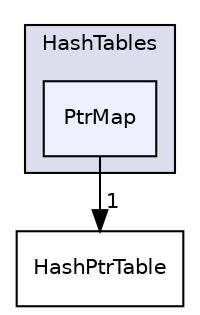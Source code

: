 digraph "src/OpenFOAM/containers/HashTables/PtrMap" {
  bgcolor=transparent;
  compound=true
  node [ fontsize="10", fontname="Helvetica"];
  edge [ labelfontsize="10", labelfontname="Helvetica"];
  subgraph clusterdir_46dbcbff8acc0ae94a21b2306d4033de {
    graph [ bgcolor="#ddddee", pencolor="black", label="HashTables" fontname="Helvetica", fontsize="10", URL="dir_46dbcbff8acc0ae94a21b2306d4033de.html"]
  dir_f0f844ad99fd21ac36e8fc27f2ba0572 [shape=box, label="PtrMap", style="filled", fillcolor="#eeeeff", pencolor="black", URL="dir_f0f844ad99fd21ac36e8fc27f2ba0572.html"];
  }
  dir_9d052a20cc7c72f2042723e1f64d72da [shape=box label="HashPtrTable" URL="dir_9d052a20cc7c72f2042723e1f64d72da.html"];
  dir_f0f844ad99fd21ac36e8fc27f2ba0572->dir_9d052a20cc7c72f2042723e1f64d72da [headlabel="1", labeldistance=1.5 headhref="dir_001910_001906.html"];
}
